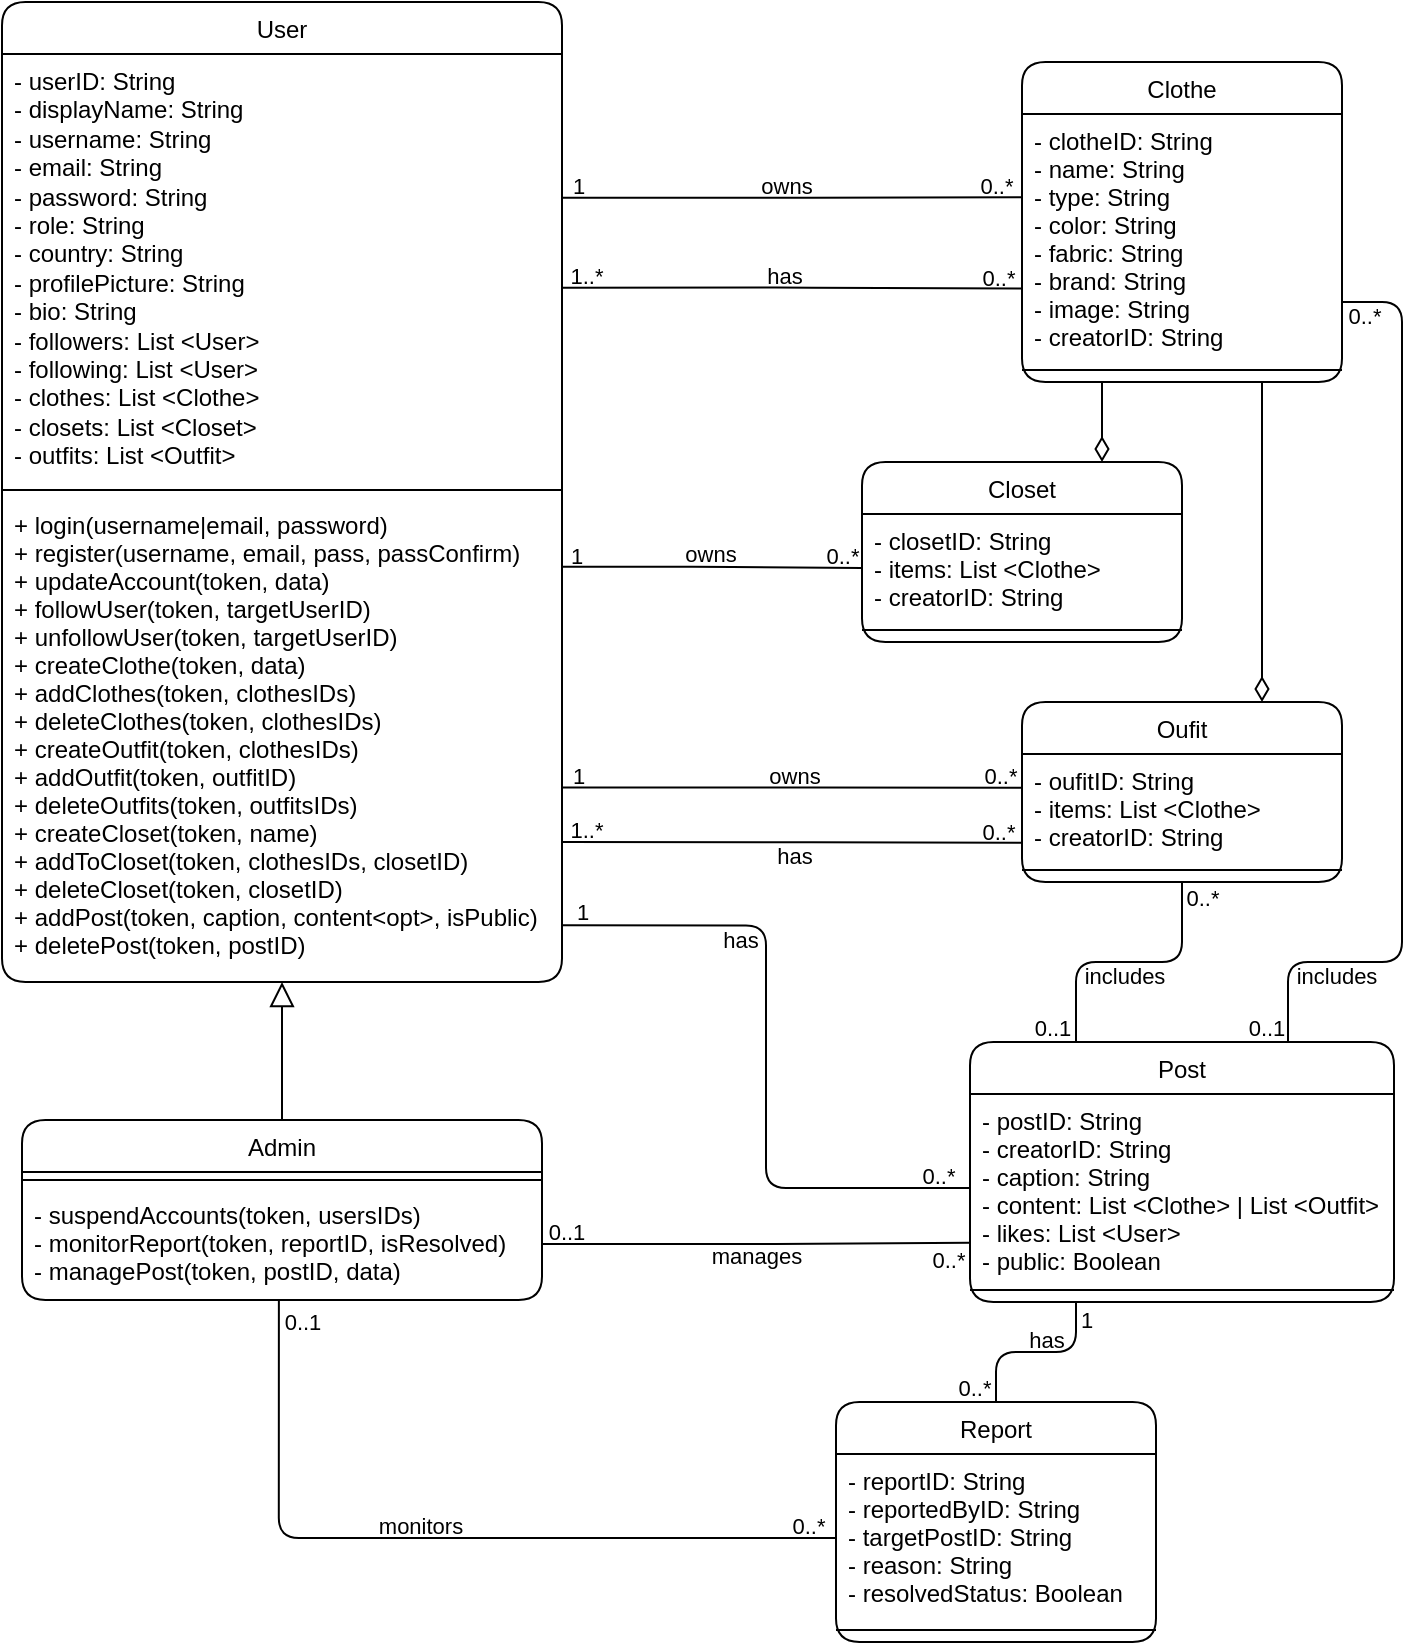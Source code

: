 <mxfile version="24.7.17">
  <diagram id="C5RBs43oDa-KdzZeNtuy" name="Page-1">
    <mxGraphModel dx="989" dy="610" grid="1" gridSize="10" guides="1" tooltips="1" connect="1" arrows="1" fold="1" page="1" pageScale="1" pageWidth="827" pageHeight="1169" math="0" shadow="0">
      <root>
        <mxCell id="WIyWlLk6GJQsqaUBKTNV-0" />
        <mxCell id="WIyWlLk6GJQsqaUBKTNV-1" parent="WIyWlLk6GJQsqaUBKTNV-0" />
        <mxCell id="zkfFHV4jXpPFQw0GAbJ--0" value="User" style="swimlane;fontStyle=0;align=center;verticalAlign=top;childLayout=stackLayout;horizontal=1;startSize=26;horizontalStack=0;resizeParent=1;resizeLast=0;collapsible=1;marginBottom=0;rounded=1;shadow=0;strokeWidth=1;" parent="WIyWlLk6GJQsqaUBKTNV-1" vertex="1">
          <mxGeometry x="60" y="40" width="280" height="490" as="geometry">
            <mxRectangle x="230" y="140" width="160" height="26" as="alternateBounds" />
          </mxGeometry>
        </mxCell>
        <mxCell id="zkfFHV4jXpPFQw0GAbJ--1" value="- userID: String&#xa;- displayName: String&#xa;- username: String&#xa;- email: String&#xa;- password: String&#xa;- role: String&#xa;- country: String&#xa;- profilePicture: String&#xa;- bio: String&#xa;- followers: List &lt;User&gt;&#xa;- following: List &lt;User&gt;&#xa;- clothes: List &lt;Clothe&gt;&#xa;- closets: List &lt;Closet&gt;&#xa;- outfits: List &lt;Outfit&gt;" style="text;align=left;verticalAlign=top;spacingLeft=4;spacingRight=4;overflow=hidden;rotatable=0;points=[[0,0.5],[1,0.5]];portConstraint=eastwest;spacingBottom=0;spacingTop=0;spacing=2;whiteSpace=wrap;textShadow=0;labelBorderColor=none;labelBackgroundColor=none;" parent="zkfFHV4jXpPFQw0GAbJ--0" vertex="1">
          <mxGeometry y="26" width="280" height="214" as="geometry" />
        </mxCell>
        <mxCell id="zkfFHV4jXpPFQw0GAbJ--4" value="" style="line;html=1;strokeWidth=1;align=left;verticalAlign=middle;spacingTop=-1;spacingLeft=3;spacingRight=3;rotatable=0;labelPosition=right;points=[];portConstraint=eastwest;" parent="zkfFHV4jXpPFQw0GAbJ--0" vertex="1">
          <mxGeometry y="240" width="280" height="8" as="geometry" />
        </mxCell>
        <mxCell id="zkfFHV4jXpPFQw0GAbJ--5" value="+ login(username|email, password)&#xa;+ register(username, email, pass, passConfirm)&#xa;+ updateAccount(token, data)&#xa;+ followUser(token, targetUserID)&#xa;+ unfollowUser(token, targetUserID)&#xa;+ createClothe(token, data)&#xa;+ addClothes(token, clothesIDs)&#xa;+ deleteClothes(token, clothesIDs)&#xa;+ createOutfit(token, clothesIDs)&#xa;+ addOutfit(token, outfitID)&#xa;+ deleteOutfits(token, outfitsIDs)&#xa;+ createCloset(token, name)&#xa;+ addToCloset(token, clothesIDs, closetID)&#xa;+ deleteCloset(token, closetID)&#xa;+ addPost(token, caption, content&lt;opt&gt;, isPublic)&#xa;+ deletePost(token, postID)" style="text;align=left;verticalAlign=top;spacingLeft=4;spacingRight=4;overflow=hidden;rotatable=0;points=[[0,0.5],[1,0.5]];portConstraint=eastwest;" parent="zkfFHV4jXpPFQw0GAbJ--0" vertex="1">
          <mxGeometry y="248" width="280" height="242" as="geometry" />
        </mxCell>
        <mxCell id="mu_r0meLQrhX1xihYz7L-8" style="edgeStyle=orthogonalEdgeStyle;rounded=1;orthogonalLoop=1;jettySize=auto;html=1;exitX=0.5;exitY=0;exitDx=0;exitDy=0;entryX=0.5;entryY=1;entryDx=0;entryDy=0;endArrow=block;endFill=0;endSize=10;curved=0;" parent="WIyWlLk6GJQsqaUBKTNV-1" source="zkfFHV4jXpPFQw0GAbJ--6" target="zkfFHV4jXpPFQw0GAbJ--0" edge="1">
          <mxGeometry relative="1" as="geometry" />
        </mxCell>
        <mxCell id="zkfFHV4jXpPFQw0GAbJ--6" value="Admin" style="swimlane;fontStyle=0;align=center;verticalAlign=top;childLayout=stackLayout;horizontal=1;startSize=26;horizontalStack=0;resizeParent=1;resizeLast=0;collapsible=1;marginBottom=0;rounded=1;shadow=0;strokeWidth=1;" parent="WIyWlLk6GJQsqaUBKTNV-1" vertex="1">
          <mxGeometry x="70" y="599" width="260" height="90" as="geometry">
            <mxRectangle x="120" y="360" width="160" height="26" as="alternateBounds" />
          </mxGeometry>
        </mxCell>
        <mxCell id="zkfFHV4jXpPFQw0GAbJ--9" value="" style="line;html=1;strokeWidth=1;align=left;verticalAlign=middle;spacingTop=-1;spacingLeft=3;spacingRight=3;rotatable=0;labelPosition=right;points=[];portConstraint=eastwest;" parent="zkfFHV4jXpPFQw0GAbJ--6" vertex="1">
          <mxGeometry y="26" width="260" height="8" as="geometry" />
        </mxCell>
        <mxCell id="zkfFHV4jXpPFQw0GAbJ--10" value="- suspendAccounts(token, usersIDs)&#xa;- monitorReport(token, reportID, isResolved)&#xa;- managePost(token, postID, data)" style="text;align=left;verticalAlign=top;spacingLeft=4;spacingRight=4;overflow=hidden;rotatable=0;points=[[0,0.5],[1,0.5]];portConstraint=eastwest;fontStyle=0" parent="zkfFHV4jXpPFQw0GAbJ--6" vertex="1">
          <mxGeometry y="34" width="260" height="56" as="geometry" />
        </mxCell>
        <mxCell id="UQN04yhtk1I_ApgpXb6l-16" style="edgeStyle=orthogonalEdgeStyle;rounded=1;orthogonalLoop=1;jettySize=auto;html=1;exitX=0.75;exitY=1;exitDx=0;exitDy=0;entryX=0.75;entryY=0;entryDx=0;entryDy=0;endArrow=diamondThin;endFill=0;endSize=10;curved=0;" edge="1" parent="WIyWlLk6GJQsqaUBKTNV-1" source="zkfFHV4jXpPFQw0GAbJ--13" target="mu_r0meLQrhX1xihYz7L-1">
          <mxGeometry relative="1" as="geometry" />
        </mxCell>
        <mxCell id="UQN04yhtk1I_ApgpXb6l-19" style="edgeStyle=orthogonalEdgeStyle;rounded=1;orthogonalLoop=1;jettySize=auto;html=1;exitX=1;exitY=0.75;exitDx=0;exitDy=0;entryX=0.75;entryY=0;entryDx=0;entryDy=0;endArrow=none;endFill=0;endSize=10;curved=0;" edge="1" parent="WIyWlLk6GJQsqaUBKTNV-1" source="zkfFHV4jXpPFQw0GAbJ--13" target="zkfFHV4jXpPFQw0GAbJ--17">
          <mxGeometry relative="1" as="geometry">
            <Array as="points">
              <mxPoint x="760" y="190" />
              <mxPoint x="760" y="520" />
              <mxPoint x="703" y="520" />
            </Array>
          </mxGeometry>
        </mxCell>
        <mxCell id="UQN04yhtk1I_ApgpXb6l-32" value="includes" style="edgeLabel;html=1;align=center;verticalAlign=middle;resizable=0;points=[];labelBackgroundColor=none;" vertex="1" connectable="0" parent="UQN04yhtk1I_ApgpXb6l-19">
          <mxGeometry x="0.666" relative="1" as="geometry">
            <mxPoint x="-13" y="7" as="offset" />
          </mxGeometry>
        </mxCell>
        <mxCell id="UQN04yhtk1I_ApgpXb6l-33" value="0..1" style="edgeLabel;html=1;align=center;verticalAlign=middle;resizable=0;points=[];" vertex="1" connectable="0" parent="UQN04yhtk1I_ApgpXb6l-19">
          <mxGeometry x="0.936" relative="1" as="geometry">
            <mxPoint x="-11" y="7" as="offset" />
          </mxGeometry>
        </mxCell>
        <mxCell id="UQN04yhtk1I_ApgpXb6l-34" value="0..*" style="edgeLabel;html=1;align=center;verticalAlign=middle;resizable=0;points=[];labelBackgroundColor=none;" vertex="1" connectable="0" parent="UQN04yhtk1I_ApgpXb6l-19">
          <mxGeometry x="-0.947" y="-1" relative="1" as="geometry">
            <mxPoint x="-1" y="6" as="offset" />
          </mxGeometry>
        </mxCell>
        <mxCell id="zkfFHV4jXpPFQw0GAbJ--13" value="Clothe" style="swimlane;fontStyle=0;align=center;verticalAlign=top;childLayout=stackLayout;horizontal=1;startSize=26;horizontalStack=0;resizeParent=1;resizeLast=0;collapsible=1;marginBottom=0;rounded=1;shadow=0;strokeWidth=1;" parent="WIyWlLk6GJQsqaUBKTNV-1" vertex="1">
          <mxGeometry x="570" y="70" width="160" height="160" as="geometry">
            <mxRectangle x="340" y="380" width="170" height="26" as="alternateBounds" />
          </mxGeometry>
        </mxCell>
        <mxCell id="zkfFHV4jXpPFQw0GAbJ--14" value="- clotheID: String&#xa;- name: String&#xa;- type: String&#xa;- color: String&#xa;- fabric: String&#xa;- brand: String&#xa;- image: String&#xa;- creatorID: String" style="text;align=left;verticalAlign=top;spacingLeft=4;spacingRight=4;overflow=hidden;rotatable=0;points=[[0,0.5],[1,0.5]];portConstraint=eastwest;" parent="zkfFHV4jXpPFQw0GAbJ--13" vertex="1">
          <mxGeometry y="26" width="160" height="124" as="geometry" />
        </mxCell>
        <mxCell id="zkfFHV4jXpPFQw0GAbJ--15" value="" style="line;html=1;strokeWidth=1;align=left;verticalAlign=middle;spacingTop=-1;spacingLeft=3;spacingRight=3;rotatable=0;labelPosition=right;points=[];portConstraint=eastwest;" parent="zkfFHV4jXpPFQw0GAbJ--13" vertex="1">
          <mxGeometry y="150" width="160" height="8" as="geometry" />
        </mxCell>
        <mxCell id="UQN04yhtk1I_ApgpXb6l-21" style="edgeStyle=orthogonalEdgeStyle;rounded=1;orthogonalLoop=1;jettySize=auto;html=1;exitX=0.25;exitY=1;exitDx=0;exitDy=0;entryX=0.5;entryY=0;entryDx=0;entryDy=0;endArrow=none;endFill=0;curved=0;" edge="1" parent="WIyWlLk6GJQsqaUBKTNV-1" source="zkfFHV4jXpPFQw0GAbJ--17" target="mu_r0meLQrhX1xihYz7L-4">
          <mxGeometry relative="1" as="geometry" />
        </mxCell>
        <mxCell id="UQN04yhtk1I_ApgpXb6l-22" value="1" style="edgeLabel;html=1;align=center;verticalAlign=middle;resizable=0;points=[];" vertex="1" connectable="0" parent="UQN04yhtk1I_ApgpXb6l-21">
          <mxGeometry x="-0.825" relative="1" as="geometry">
            <mxPoint x="5" y="1" as="offset" />
          </mxGeometry>
        </mxCell>
        <mxCell id="UQN04yhtk1I_ApgpXb6l-23" value="0..*" style="edgeLabel;html=1;align=center;verticalAlign=middle;resizable=0;points=[];" vertex="1" connectable="0" parent="UQN04yhtk1I_ApgpXb6l-21">
          <mxGeometry x="0.724" relative="1" as="geometry">
            <mxPoint x="-11" y="5" as="offset" />
          </mxGeometry>
        </mxCell>
        <mxCell id="UQN04yhtk1I_ApgpXb6l-35" value="has" style="edgeLabel;html=1;align=center;verticalAlign=middle;resizable=0;points=[];labelBackgroundColor=none;" vertex="1" connectable="0" parent="UQN04yhtk1I_ApgpXb6l-21">
          <mxGeometry x="0.008" relative="1" as="geometry">
            <mxPoint x="5" y="-6" as="offset" />
          </mxGeometry>
        </mxCell>
        <mxCell id="zkfFHV4jXpPFQw0GAbJ--17" value="Post" style="swimlane;fontStyle=0;align=center;verticalAlign=top;childLayout=stackLayout;horizontal=1;startSize=26;horizontalStack=0;resizeParent=1;resizeLast=0;collapsible=1;marginBottom=0;rounded=1;shadow=0;strokeWidth=1;" parent="WIyWlLk6GJQsqaUBKTNV-1" vertex="1">
          <mxGeometry x="544" y="560" width="212" height="130" as="geometry">
            <mxRectangle x="550" y="140" width="160" height="26" as="alternateBounds" />
          </mxGeometry>
        </mxCell>
        <mxCell id="zkfFHV4jXpPFQw0GAbJ--18" value="- postID: String&#xa;- creatorID: String&#xa;- caption: String&#xa;- content: List &lt;Clothe&gt; | List &lt;Outfit&gt;&#xa;- likes: List &lt;User&gt;&#xa;- public: Boolean" style="text;align=left;verticalAlign=top;spacingLeft=4;spacingRight=4;overflow=hidden;rotatable=0;points=[[0,0.5],[1,0.5]];portConstraint=eastwest;" parent="zkfFHV4jXpPFQw0GAbJ--17" vertex="1">
          <mxGeometry y="26" width="212" height="94" as="geometry" />
        </mxCell>
        <mxCell id="zkfFHV4jXpPFQw0GAbJ--23" value="" style="line;html=1;strokeWidth=1;align=left;verticalAlign=middle;spacingTop=-1;spacingLeft=3;spacingRight=3;rotatable=0;labelPosition=right;points=[];portConstraint=eastwest;" parent="zkfFHV4jXpPFQw0GAbJ--17" vertex="1">
          <mxGeometry y="120" width="212" height="8" as="geometry" />
        </mxCell>
        <mxCell id="UQN04yhtk1I_ApgpXb6l-18" style="edgeStyle=orthogonalEdgeStyle;rounded=1;orthogonalLoop=1;jettySize=auto;html=1;exitX=0.5;exitY=1;exitDx=0;exitDy=0;entryX=0.25;entryY=0;entryDx=0;entryDy=0;endArrow=none;endFill=0;endSize=10;curved=0;" edge="1" parent="WIyWlLk6GJQsqaUBKTNV-1" source="mu_r0meLQrhX1xihYz7L-1" target="zkfFHV4jXpPFQw0GAbJ--17">
          <mxGeometry relative="1" as="geometry" />
        </mxCell>
        <mxCell id="UQN04yhtk1I_ApgpXb6l-28" value="0..*" style="edgeLabel;html=1;align=center;verticalAlign=middle;resizable=0;points=[];" vertex="1" connectable="0" parent="UQN04yhtk1I_ApgpXb6l-18">
          <mxGeometry x="-0.754" y="-1" relative="1" as="geometry">
            <mxPoint x="11" y="-9" as="offset" />
          </mxGeometry>
        </mxCell>
        <mxCell id="UQN04yhtk1I_ApgpXb6l-29" value="0..1" style="edgeLabel;html=1;align=center;verticalAlign=middle;resizable=0;points=[];labelBackgroundColor=none;" vertex="1" connectable="0" parent="UQN04yhtk1I_ApgpXb6l-18">
          <mxGeometry x="0.675" relative="1" as="geometry">
            <mxPoint x="-12" y="14" as="offset" />
          </mxGeometry>
        </mxCell>
        <mxCell id="UQN04yhtk1I_ApgpXb6l-30" value="includes" style="edgeLabel;html=1;align=center;verticalAlign=middle;resizable=0;points=[];labelBackgroundColor=none;" vertex="1" connectable="0" parent="UQN04yhtk1I_ApgpXb6l-18">
          <mxGeometry x="0.061" relative="1" as="geometry">
            <mxPoint x="1" y="7" as="offset" />
          </mxGeometry>
        </mxCell>
        <mxCell id="mu_r0meLQrhX1xihYz7L-1" value="Oufit" style="swimlane;fontStyle=0;align=center;verticalAlign=top;childLayout=stackLayout;horizontal=1;startSize=26;horizontalStack=0;resizeParent=1;resizeLast=0;collapsible=1;marginBottom=0;rounded=1;shadow=0;strokeWidth=1;" parent="WIyWlLk6GJQsqaUBKTNV-1" vertex="1">
          <mxGeometry x="570" y="390" width="160" height="90" as="geometry">
            <mxRectangle x="340" y="380" width="170" height="26" as="alternateBounds" />
          </mxGeometry>
        </mxCell>
        <mxCell id="mu_r0meLQrhX1xihYz7L-2" value="- oufitID: String&#xa;- items: List &lt;Clothe&gt;&#xa;- creatorID: String" style="text;align=left;verticalAlign=top;spacingLeft=4;spacingRight=4;overflow=hidden;rotatable=0;points=[[0,0.5],[1,0.5]];portConstraint=eastwest;" parent="mu_r0meLQrhX1xihYz7L-1" vertex="1">
          <mxGeometry y="26" width="160" height="54" as="geometry" />
        </mxCell>
        <mxCell id="mu_r0meLQrhX1xihYz7L-3" value="" style="line;html=1;strokeWidth=1;align=left;verticalAlign=middle;spacingTop=-1;spacingLeft=3;spacingRight=3;rotatable=0;labelPosition=right;points=[];portConstraint=eastwest;" parent="mu_r0meLQrhX1xihYz7L-1" vertex="1">
          <mxGeometry y="80" width="160" height="8" as="geometry" />
        </mxCell>
        <mxCell id="mu_r0meLQrhX1xihYz7L-4" value="Report" style="swimlane;fontStyle=0;align=center;verticalAlign=top;childLayout=stackLayout;horizontal=1;startSize=26;horizontalStack=0;resizeParent=1;resizeLast=0;collapsible=1;marginBottom=0;rounded=1;shadow=0;strokeWidth=1;" parent="WIyWlLk6GJQsqaUBKTNV-1" vertex="1">
          <mxGeometry x="477" y="740" width="160" height="120" as="geometry">
            <mxRectangle x="340" y="380" width="170" height="26" as="alternateBounds" />
          </mxGeometry>
        </mxCell>
        <mxCell id="mu_r0meLQrhX1xihYz7L-5" value="- reportID: String&#xa;- reportedByID: String&#xa;- targetPostID: String&#xa;- reason: String&#xa;- resolvedStatus: Boolean" style="text;align=left;verticalAlign=top;spacingLeft=4;spacingRight=4;overflow=hidden;rotatable=0;points=[[0,0.5],[1,0.5]];portConstraint=eastwest;" parent="mu_r0meLQrhX1xihYz7L-4" vertex="1">
          <mxGeometry y="26" width="160" height="84" as="geometry" />
        </mxCell>
        <mxCell id="mu_r0meLQrhX1xihYz7L-6" value="" style="line;html=1;strokeWidth=1;align=left;verticalAlign=middle;spacingTop=-1;spacingLeft=3;spacingRight=3;rotatable=0;labelPosition=right;points=[];portConstraint=eastwest;" parent="mu_r0meLQrhX1xihYz7L-4" vertex="1">
          <mxGeometry y="110" width="160" height="8" as="geometry" />
        </mxCell>
        <mxCell id="mu_r0meLQrhX1xihYz7L-9" style="edgeStyle=orthogonalEdgeStyle;rounded=1;orthogonalLoop=1;jettySize=auto;html=1;exitX=1;exitY=0.883;exitDx=0;exitDy=0;entryX=0;entryY=0.5;entryDx=0;entryDy=0;curved=0;endArrow=none;endFill=0;exitPerimeter=0;" parent="WIyWlLk6GJQsqaUBKTNV-1" source="zkfFHV4jXpPFQw0GAbJ--5" target="zkfFHV4jXpPFQw0GAbJ--18" edge="1">
          <mxGeometry relative="1" as="geometry" />
        </mxCell>
        <mxCell id="mu_r0meLQrhX1xihYz7L-19" value="has" style="edgeLabel;html=1;align=center;verticalAlign=middle;resizable=0;points=[];labelBackgroundColor=none;" parent="mu_r0meLQrhX1xihYz7L-9" vertex="1" connectable="0">
          <mxGeometry x="-0.062" y="1" relative="1" as="geometry">
            <mxPoint x="-14" y="-48" as="offset" />
          </mxGeometry>
        </mxCell>
        <mxCell id="mu_r0meLQrhX1xihYz7L-20" value="0..*" style="edgeLabel;html=1;align=center;verticalAlign=middle;resizable=0;points=[];labelBackgroundColor=none;" parent="mu_r0meLQrhX1xihYz7L-9" vertex="1" connectable="0">
          <mxGeometry x="0.77" y="2" relative="1" as="geometry">
            <mxPoint x="23" y="-4" as="offset" />
          </mxGeometry>
        </mxCell>
        <mxCell id="mu_r0meLQrhX1xihYz7L-21" value="1" style="edgeLabel;html=1;align=center;verticalAlign=middle;resizable=0;points=[];labelBackgroundColor=none;" parent="mu_r0meLQrhX1xihYz7L-9" vertex="1" connectable="0">
          <mxGeometry x="-0.877" y="1" relative="1" as="geometry">
            <mxPoint x="-11" y="-6" as="offset" />
          </mxGeometry>
        </mxCell>
        <mxCell id="mu_r0meLQrhX1xihYz7L-10" style="edgeStyle=orthogonalEdgeStyle;rounded=1;orthogonalLoop=1;jettySize=auto;html=1;entryX=0.002;entryY=0.313;entryDx=0;entryDy=0;endArrow=none;endFill=0;curved=0;exitX=1;exitY=0.598;exitDx=0;exitDy=0;exitPerimeter=0;entryPerimeter=0;" parent="WIyWlLk6GJQsqaUBKTNV-1" source="zkfFHV4jXpPFQw0GAbJ--5" target="mu_r0meLQrhX1xihYz7L-2" edge="1">
          <mxGeometry relative="1" as="geometry">
            <mxPoint x="340" y="433.122" as="sourcePoint" />
            <mxPoint x="570.0" y="433.0" as="targetPoint" />
          </mxGeometry>
        </mxCell>
        <mxCell id="mu_r0meLQrhX1xihYz7L-15" value="owns" style="edgeLabel;html=1;align=center;verticalAlign=middle;resizable=0;points=[];labelBackgroundColor=none;" parent="mu_r0meLQrhX1xihYz7L-10" vertex="1" connectable="0">
          <mxGeometry x="0.051" y="1" relative="1" as="geometry">
            <mxPoint x="-5" y="-5" as="offset" />
          </mxGeometry>
        </mxCell>
        <mxCell id="mu_r0meLQrhX1xihYz7L-16" value="1" style="edgeLabel;html=1;align=center;verticalAlign=middle;resizable=0;points=[];labelBackgroundColor=none;" parent="mu_r0meLQrhX1xihYz7L-10" vertex="1" connectable="0">
          <mxGeometry x="-0.871" y="2" relative="1" as="geometry">
            <mxPoint x="-7" y="-4" as="offset" />
          </mxGeometry>
        </mxCell>
        <mxCell id="mu_r0meLQrhX1xihYz7L-17" value="0..*" style="edgeLabel;html=1;align=center;verticalAlign=middle;resizable=0;points=[];labelBackgroundColor=none;" parent="mu_r0meLQrhX1xihYz7L-10" vertex="1" connectable="0">
          <mxGeometry x="0.773" y="-1" relative="1" as="geometry">
            <mxPoint x="14" y="-7" as="offset" />
          </mxGeometry>
        </mxCell>
        <mxCell id="mu_r0meLQrhX1xihYz7L-13" style="edgeStyle=orthogonalEdgeStyle;rounded=1;orthogonalLoop=1;jettySize=auto;html=1;entryX=0;entryY=0.5;entryDx=0;entryDy=0;curved=0;endArrow=none;endFill=0;exitX=0.494;exitY=1.001;exitDx=0;exitDy=0;exitPerimeter=0;" parent="WIyWlLk6GJQsqaUBKTNV-1" source="zkfFHV4jXpPFQw0GAbJ--10" target="mu_r0meLQrhX1xihYz7L-5" edge="1">
          <mxGeometry relative="1" as="geometry">
            <mxPoint x="259" y="700" as="sourcePoint" />
          </mxGeometry>
        </mxCell>
        <mxCell id="mu_r0meLQrhX1xihYz7L-18" value="monitors" style="edgeLabel;html=1;align=center;verticalAlign=middle;resizable=0;points=[];labelBackgroundColor=none;" parent="mu_r0meLQrhX1xihYz7L-13" vertex="1" connectable="0">
          <mxGeometry x="-0.046" y="-2" relative="1" as="geometry">
            <mxPoint y="-8" as="offset" />
          </mxGeometry>
        </mxCell>
        <mxCell id="mu_r0meLQrhX1xihYz7L-33" value="0..*" style="edgeLabel;html=1;align=center;verticalAlign=middle;resizable=0;points=[];labelBackgroundColor=none;" parent="mu_r0meLQrhX1xihYz7L-13" vertex="1" connectable="0">
          <mxGeometry x="0.89" relative="1" as="geometry">
            <mxPoint x="8" y="-6" as="offset" />
          </mxGeometry>
        </mxCell>
        <mxCell id="mu_r0meLQrhX1xihYz7L-34" value="0..1" style="edgeLabel;html=1;align=center;verticalAlign=middle;resizable=0;points=[];" parent="mu_r0meLQrhX1xihYz7L-13" vertex="1" connectable="0">
          <mxGeometry x="-0.883" y="1" relative="1" as="geometry">
            <mxPoint x="10" y="-13" as="offset" />
          </mxGeometry>
        </mxCell>
        <mxCell id="mu_r0meLQrhX1xihYz7L-14" style="edgeStyle=orthogonalEdgeStyle;rounded=1;orthogonalLoop=1;jettySize=auto;html=1;exitX=1;exitY=0.336;exitDx=0;exitDy=0;entryX=0;entryY=0.336;entryDx=0;entryDy=0;curved=0;endArrow=none;endFill=0;exitPerimeter=0;entryPerimeter=0;" parent="WIyWlLk6GJQsqaUBKTNV-1" source="zkfFHV4jXpPFQw0GAbJ--1" target="zkfFHV4jXpPFQw0GAbJ--14" edge="1">
          <mxGeometry relative="1" as="geometry">
            <mxPoint x="340" y="193" as="sourcePoint" />
            <mxPoint x="570" y="138" as="targetPoint" />
          </mxGeometry>
        </mxCell>
        <mxCell id="mu_r0meLQrhX1xihYz7L-22" value="&lt;span style=&quot;&quot;&gt;owns&lt;/span&gt;" style="edgeLabel;html=1;align=center;verticalAlign=middle;resizable=0;points=[];labelBackgroundColor=none;" parent="mu_r0meLQrhX1xihYz7L-14" vertex="1" connectable="0">
          <mxGeometry x="-0.181" relative="1" as="geometry">
            <mxPoint x="17" y="-6" as="offset" />
          </mxGeometry>
        </mxCell>
        <mxCell id="mu_r0meLQrhX1xihYz7L-29" value="1" style="edgeLabel;html=1;align=center;verticalAlign=middle;resizable=0;points=[];labelBackgroundColor=none;" parent="mu_r0meLQrhX1xihYz7L-14" vertex="1" connectable="0">
          <mxGeometry x="-0.918" y="1" relative="1" as="geometry">
            <mxPoint x="-2" y="-5" as="offset" />
          </mxGeometry>
        </mxCell>
        <mxCell id="mu_r0meLQrhX1xihYz7L-30" value="0..*" style="edgeLabel;html=1;align=center;verticalAlign=middle;resizable=0;points=[];labelBackgroundColor=none;" parent="mu_r0meLQrhX1xihYz7L-14" vertex="1" connectable="0">
          <mxGeometry x="0.765" relative="1" as="geometry">
            <mxPoint x="14" y="-6" as="offset" />
          </mxGeometry>
        </mxCell>
        <mxCell id="UQN04yhtk1I_ApgpXb6l-9" style="edgeStyle=orthogonalEdgeStyle;rounded=1;orthogonalLoop=1;jettySize=auto;html=1;exitX=0.25;exitY=1;exitDx=0;exitDy=0;endArrow=diamondThin;endFill=0;endSize=10;entryX=0.75;entryY=0;entryDx=0;entryDy=0;curved=0;" edge="1" parent="WIyWlLk6GJQsqaUBKTNV-1" source="zkfFHV4jXpPFQw0GAbJ--13" target="mu_r0meLQrhX1xihYz7L-23">
          <mxGeometry relative="1" as="geometry">
            <mxPoint x="630" y="250" as="targetPoint" />
          </mxGeometry>
        </mxCell>
        <mxCell id="mu_r0meLQrhX1xihYz7L-23" value="Closet" style="swimlane;fontStyle=0;align=center;verticalAlign=top;childLayout=stackLayout;horizontal=1;startSize=26;horizontalStack=0;resizeParent=1;resizeLast=0;collapsible=1;marginBottom=0;rounded=1;shadow=0;strokeWidth=1;" parent="WIyWlLk6GJQsqaUBKTNV-1" vertex="1">
          <mxGeometry x="490" y="270" width="160" height="90" as="geometry">
            <mxRectangle x="340" y="380" width="170" height="26" as="alternateBounds" />
          </mxGeometry>
        </mxCell>
        <mxCell id="mu_r0meLQrhX1xihYz7L-24" value="&#x9;- closetID: String&#xa;&#x9;- items: List &lt;Clothe&gt;&#xa;&#x9;- creatorID: String" style="text;align=left;verticalAlign=top;spacingLeft=4;spacingRight=4;overflow=hidden;rotatable=0;points=[[0,0.5],[1,0.5]];portConstraint=eastwest;" parent="mu_r0meLQrhX1xihYz7L-23" vertex="1">
          <mxGeometry y="26" width="160" height="54" as="geometry" />
        </mxCell>
        <mxCell id="mu_r0meLQrhX1xihYz7L-25" value="" style="line;html=1;strokeWidth=1;align=left;verticalAlign=middle;spacingTop=-1;spacingLeft=3;spacingRight=3;rotatable=0;labelPosition=right;points=[];portConstraint=eastwest;" parent="mu_r0meLQrhX1xihYz7L-23" vertex="1">
          <mxGeometry y="80" width="160" height="8" as="geometry" />
        </mxCell>
        <mxCell id="mu_r0meLQrhX1xihYz7L-26" style="edgeStyle=orthogonalEdgeStyle;rounded=1;orthogonalLoop=1;jettySize=auto;html=1;exitX=1;exitY=0.142;exitDx=0;exitDy=0;entryX=0;entryY=0.5;entryDx=0;entryDy=0;curved=0;endArrow=none;endFill=0;exitPerimeter=0;" parent="WIyWlLk6GJQsqaUBKTNV-1" source="zkfFHV4jXpPFQw0GAbJ--5" target="mu_r0meLQrhX1xihYz7L-24" edge="1">
          <mxGeometry relative="1" as="geometry" />
        </mxCell>
        <mxCell id="mu_r0meLQrhX1xihYz7L-27" value="&lt;span style=&quot;&quot;&gt;owns&lt;/span&gt;" style="edgeLabel;html=1;align=center;verticalAlign=middle;resizable=0;points=[];labelBackgroundColor=none;" parent="mu_r0meLQrhX1xihYz7L-26" vertex="1" connectable="0">
          <mxGeometry x="-0.18" relative="1" as="geometry">
            <mxPoint x="12" y="-7" as="offset" />
          </mxGeometry>
        </mxCell>
        <mxCell id="mu_r0meLQrhX1xihYz7L-31" value="0..*" style="edgeLabel;html=1;align=center;verticalAlign=middle;resizable=0;points=[];labelBackgroundColor=none;" parent="mu_r0meLQrhX1xihYz7L-26" vertex="1" connectable="0">
          <mxGeometry x="0.875" y="1" relative="1" as="geometry">
            <mxPoint x="-1" y="-5" as="offset" />
          </mxGeometry>
        </mxCell>
        <mxCell id="mu_r0meLQrhX1xihYz7L-32" value="1" style="edgeLabel;html=1;align=center;verticalAlign=middle;resizable=0;points=[];labelBackgroundColor=none;" parent="mu_r0meLQrhX1xihYz7L-26" vertex="1" connectable="0">
          <mxGeometry x="-0.881" relative="1" as="geometry">
            <mxPoint x="-2" y="-6" as="offset" />
          </mxGeometry>
        </mxCell>
        <mxCell id="mu_r0meLQrhX1xihYz7L-35" style="edgeStyle=orthogonalEdgeStyle;rounded=1;orthogonalLoop=1;jettySize=auto;html=1;exitX=1;exitY=0.5;exitDx=0;exitDy=0;entryX=0.002;entryY=0.791;entryDx=0;entryDy=0;entryPerimeter=0;endArrow=none;endFill=0;curved=0;" parent="WIyWlLk6GJQsqaUBKTNV-1" source="zkfFHV4jXpPFQw0GAbJ--10" target="zkfFHV4jXpPFQw0GAbJ--18" edge="1">
          <mxGeometry relative="1" as="geometry">
            <mxPoint x="285" y="660" as="sourcePoint" />
            <mxPoint x="543.788" y="657.978" as="targetPoint" />
          </mxGeometry>
        </mxCell>
        <mxCell id="mu_r0meLQrhX1xihYz7L-36" value="manages" style="edgeLabel;html=1;align=center;verticalAlign=middle;resizable=0;points=[];labelBackgroundColor=none;" parent="mu_r0meLQrhX1xihYz7L-35" vertex="1" connectable="0">
          <mxGeometry x="0.025" y="-1" relative="1" as="geometry">
            <mxPoint x="-3" y="5" as="offset" />
          </mxGeometry>
        </mxCell>
        <mxCell id="mu_r0meLQrhX1xihYz7L-37" value="&lt;span style=&quot;&quot;&gt;0..*&lt;/span&gt;" style="edgeLabel;html=1;align=center;verticalAlign=middle;resizable=0;points=[];labelBackgroundColor=none;" parent="mu_r0meLQrhX1xihYz7L-35" vertex="1" connectable="0">
          <mxGeometry x="0.896" y="-1" relative="1" as="geometry">
            <mxPoint x="-1" y="7" as="offset" />
          </mxGeometry>
        </mxCell>
        <mxCell id="mu_r0meLQrhX1xihYz7L-38" value="0..1" style="edgeLabel;html=1;align=center;verticalAlign=middle;resizable=0;points=[];labelBackgroundColor=none;" parent="mu_r0meLQrhX1xihYz7L-35" vertex="1" connectable="0">
          <mxGeometry x="-0.932" relative="1" as="geometry">
            <mxPoint x="4" y="-6" as="offset" />
          </mxGeometry>
        </mxCell>
        <mxCell id="UQN04yhtk1I_ApgpXb6l-3" style="edgeStyle=orthogonalEdgeStyle;rounded=1;orthogonalLoop=1;jettySize=auto;html=1;exitX=1;exitY=0.546;exitDx=0;exitDy=0;entryX=0.002;entryY=0.704;entryDx=0;entryDy=0;curved=0;endArrow=none;endFill=0;exitPerimeter=0;entryPerimeter=0;" edge="1" parent="WIyWlLk6GJQsqaUBKTNV-1" source="zkfFHV4jXpPFQw0GAbJ--1" target="zkfFHV4jXpPFQw0GAbJ--14">
          <mxGeometry relative="1" as="geometry">
            <mxPoint x="350" y="223" as="sourcePoint" />
            <mxPoint x="580" y="168" as="targetPoint" />
          </mxGeometry>
        </mxCell>
        <mxCell id="UQN04yhtk1I_ApgpXb6l-4" value="&lt;span style=&quot;&quot;&gt;has&lt;/span&gt;" style="edgeLabel;html=1;align=center;verticalAlign=middle;resizable=0;points=[];labelBackgroundColor=none;" vertex="1" connectable="0" parent="UQN04yhtk1I_ApgpXb6l-3">
          <mxGeometry x="-0.181" relative="1" as="geometry">
            <mxPoint x="16" y="-6" as="offset" />
          </mxGeometry>
        </mxCell>
        <mxCell id="UQN04yhtk1I_ApgpXb6l-5" value="1..*" style="edgeLabel;html=1;align=center;verticalAlign=middle;resizable=0;points=[];labelBackgroundColor=none;" vertex="1" connectable="0" parent="UQN04yhtk1I_ApgpXb6l-3">
          <mxGeometry x="-0.918" y="1" relative="1" as="geometry">
            <mxPoint x="2" y="-5" as="offset" />
          </mxGeometry>
        </mxCell>
        <mxCell id="UQN04yhtk1I_ApgpXb6l-6" value="0..*" style="edgeLabel;html=1;align=center;verticalAlign=middle;resizable=0;points=[];labelBackgroundColor=none;" vertex="1" connectable="0" parent="UQN04yhtk1I_ApgpXb6l-3">
          <mxGeometry x="0.765" relative="1" as="geometry">
            <mxPoint x="15" y="-6" as="offset" />
          </mxGeometry>
        </mxCell>
        <mxCell id="UQN04yhtk1I_ApgpXb6l-24" style="edgeStyle=orthogonalEdgeStyle;rounded=1;orthogonalLoop=1;jettySize=auto;html=1;entryX=0.001;entryY=0.822;entryDx=0;entryDy=0;endArrow=none;endFill=0;curved=0;exitX=1;exitY=0.711;exitDx=0;exitDy=0;exitPerimeter=0;entryPerimeter=0;" edge="1" parent="WIyWlLk6GJQsqaUBKTNV-1" source="zkfFHV4jXpPFQw0GAbJ--5" target="mu_r0meLQrhX1xihYz7L-2">
          <mxGeometry relative="1" as="geometry">
            <mxPoint x="350" y="460" as="sourcePoint" />
            <mxPoint x="580" y="460" as="targetPoint" />
          </mxGeometry>
        </mxCell>
        <mxCell id="UQN04yhtk1I_ApgpXb6l-25" value="has" style="edgeLabel;html=1;align=center;verticalAlign=middle;resizable=0;points=[];labelBackgroundColor=none;" vertex="1" connectable="0" parent="UQN04yhtk1I_ApgpXb6l-24">
          <mxGeometry x="0.051" y="1" relative="1" as="geometry">
            <mxPoint x="-5" y="7" as="offset" />
          </mxGeometry>
        </mxCell>
        <mxCell id="UQN04yhtk1I_ApgpXb6l-26" value="1..*" style="edgeLabel;html=1;align=center;verticalAlign=middle;resizable=0;points=[];labelBackgroundColor=none;" vertex="1" connectable="0" parent="UQN04yhtk1I_ApgpXb6l-24">
          <mxGeometry x="-0.871" y="2" relative="1" as="geometry">
            <mxPoint x="-3" y="-4" as="offset" />
          </mxGeometry>
        </mxCell>
        <mxCell id="UQN04yhtk1I_ApgpXb6l-27" value="0..*" style="edgeLabel;html=1;align=center;verticalAlign=middle;resizable=0;points=[];labelBackgroundColor=none;" vertex="1" connectable="0" parent="UQN04yhtk1I_ApgpXb6l-24">
          <mxGeometry x="0.773" y="-1" relative="1" as="geometry">
            <mxPoint x="14" y="-7" as="offset" />
          </mxGeometry>
        </mxCell>
      </root>
    </mxGraphModel>
  </diagram>
</mxfile>
